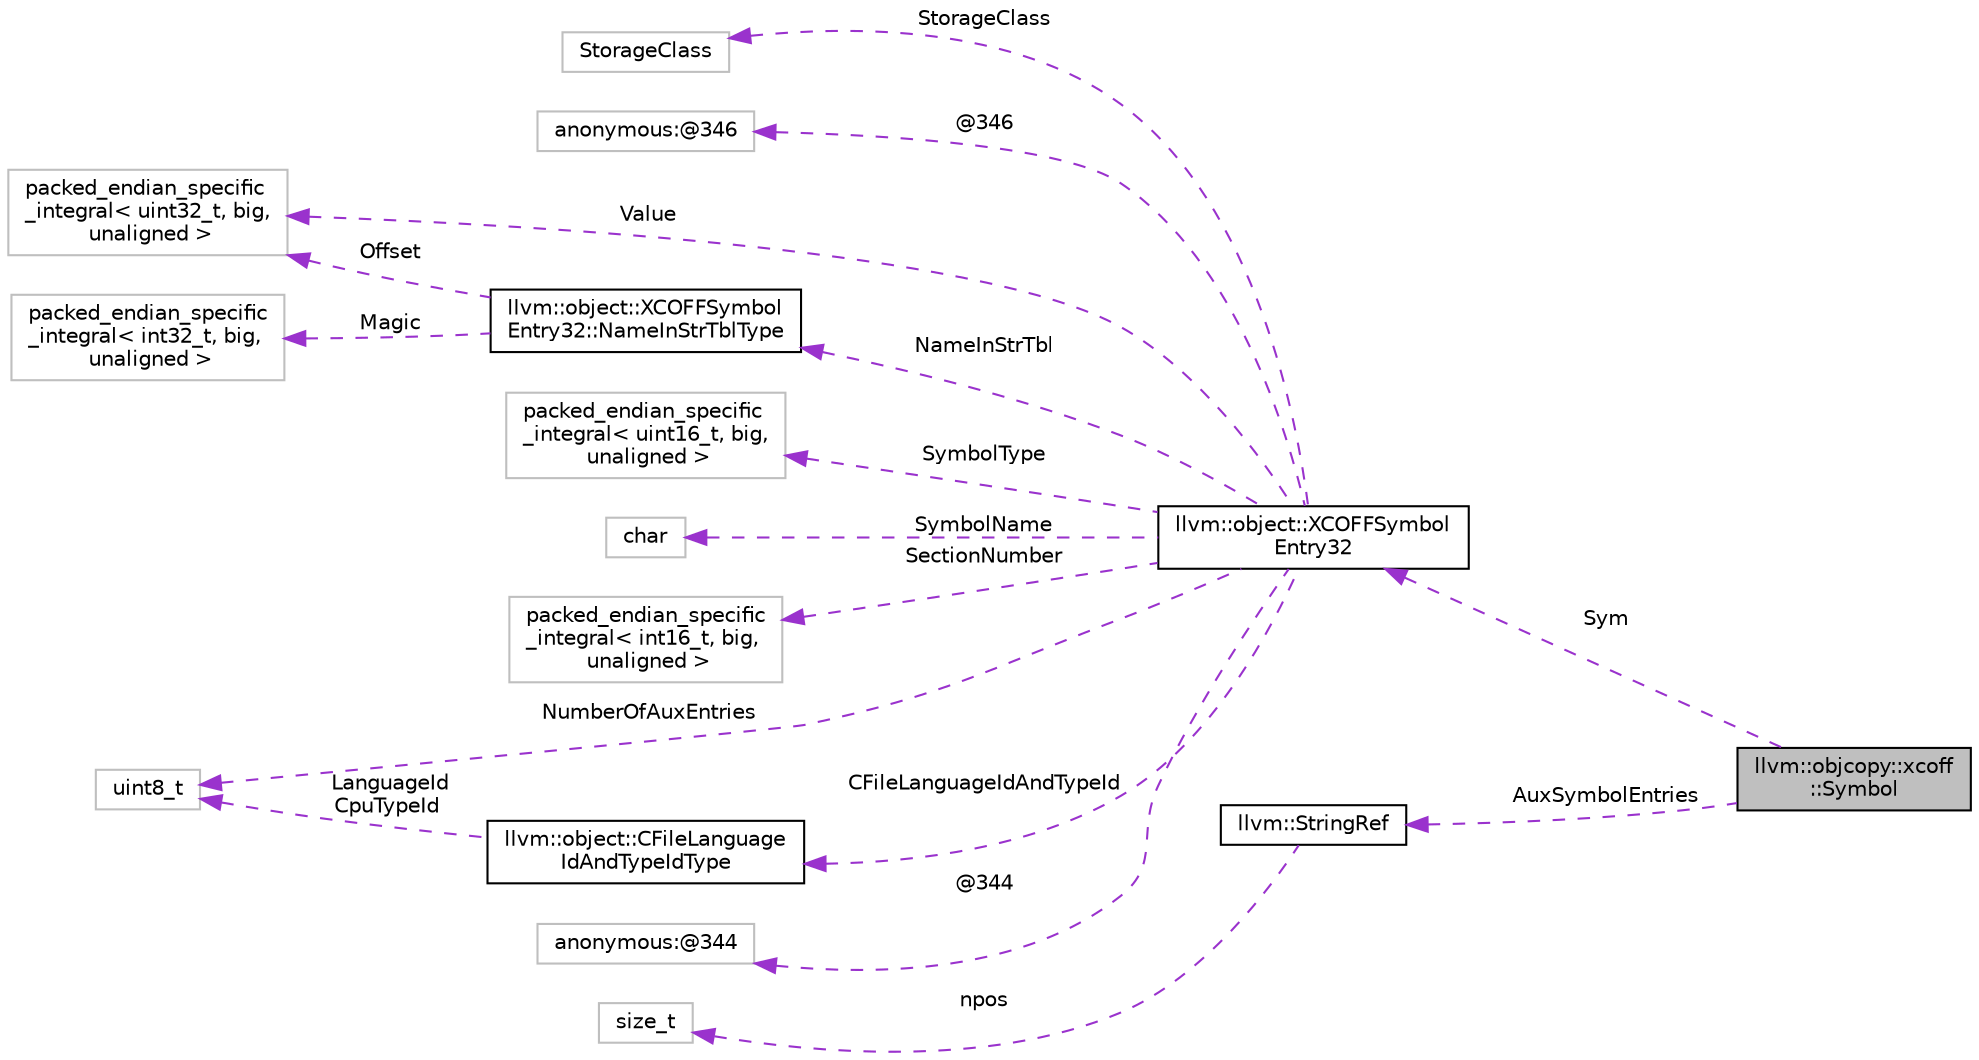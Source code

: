 digraph "llvm::objcopy::xcoff::Symbol"
{
 // LATEX_PDF_SIZE
  bgcolor="transparent";
  edge [fontname="Helvetica",fontsize="10",labelfontname="Helvetica",labelfontsize="10"];
  node [fontname="Helvetica",fontsize="10",shape=record];
  rankdir="LR";
  Node1 [label="llvm::objcopy::xcoff\l::Symbol",height=0.2,width=0.4,color="black", fillcolor="grey75", style="filled", fontcolor="black",tooltip=" "];
  Node2 -> Node1 [dir="back",color="darkorchid3",fontsize="10",style="dashed",label=" Sym" ,fontname="Helvetica"];
  Node2 [label="llvm::object::XCOFFSymbol\lEntry32",height=0.2,width=0.4,color="black",URL="$structllvm_1_1object_1_1XCOFFSymbolEntry32.html",tooltip=" "];
  Node3 -> Node2 [dir="back",color="darkorchid3",fontsize="10",style="dashed",label=" StorageClass" ,fontname="Helvetica"];
  Node3 [label="StorageClass",height=0.2,width=0.4,color="grey75",tooltip=" "];
  Node4 -> Node2 [dir="back",color="darkorchid3",fontsize="10",style="dashed",label=" @346" ,fontname="Helvetica"];
  Node4 [label="anonymous:@346",height=0.2,width=0.4,color="grey75",tooltip=" "];
  Node5 -> Node2 [dir="back",color="darkorchid3",fontsize="10",style="dashed",label=" NameInStrTbl" ,fontname="Helvetica"];
  Node5 [label="llvm::object::XCOFFSymbol\lEntry32::NameInStrTblType",height=0.2,width=0.4,color="black",URL="$structllvm_1_1object_1_1XCOFFSymbolEntry32_1_1NameInStrTblType.html",tooltip=" "];
  Node6 -> Node5 [dir="back",color="darkorchid3",fontsize="10",style="dashed",label=" Offset" ,fontname="Helvetica"];
  Node6 [label="packed_endian_specific\l_integral\< uint32_t, big,\l unaligned \>",height=0.2,width=0.4,color="grey75",tooltip=" "];
  Node7 -> Node5 [dir="back",color="darkorchid3",fontsize="10",style="dashed",label=" Magic" ,fontname="Helvetica"];
  Node7 [label="packed_endian_specific\l_integral\< int32_t, big,\l unaligned \>",height=0.2,width=0.4,color="grey75",tooltip=" "];
  Node8 -> Node2 [dir="back",color="darkorchid3",fontsize="10",style="dashed",label=" SymbolType" ,fontname="Helvetica"];
  Node8 [label="packed_endian_specific\l_integral\< uint16_t, big,\l unaligned \>",height=0.2,width=0.4,color="grey75",tooltip=" "];
  Node9 -> Node2 [dir="back",color="darkorchid3",fontsize="10",style="dashed",label=" SymbolName" ,fontname="Helvetica"];
  Node9 [label="char",height=0.2,width=0.4,color="grey75",tooltip=" "];
  Node10 -> Node2 [dir="back",color="darkorchid3",fontsize="10",style="dashed",label=" SectionNumber" ,fontname="Helvetica"];
  Node10 [label="packed_endian_specific\l_integral\< int16_t, big,\l unaligned \>",height=0.2,width=0.4,color="grey75",tooltip=" "];
  Node6 -> Node2 [dir="back",color="darkorchid3",fontsize="10",style="dashed",label=" Value" ,fontname="Helvetica"];
  Node11 -> Node2 [dir="back",color="darkorchid3",fontsize="10",style="dashed",label=" CFileLanguageIdAndTypeId" ,fontname="Helvetica"];
  Node11 [label="llvm::object::CFileLanguage\lIdAndTypeIdType",height=0.2,width=0.4,color="black",URL="$structllvm_1_1object_1_1CFileLanguageIdAndTypeIdType.html",tooltip=" "];
  Node12 -> Node11 [dir="back",color="darkorchid3",fontsize="10",style="dashed",label=" LanguageId\nCpuTypeId" ,fontname="Helvetica"];
  Node12 [label="uint8_t",height=0.2,width=0.4,color="grey75",tooltip=" "];
  Node12 -> Node2 [dir="back",color="darkorchid3",fontsize="10",style="dashed",label=" NumberOfAuxEntries" ,fontname="Helvetica"];
  Node13 -> Node2 [dir="back",color="darkorchid3",fontsize="10",style="dashed",label=" @344" ,fontname="Helvetica"];
  Node13 [label="anonymous:@344",height=0.2,width=0.4,color="grey75",tooltip=" "];
  Node14 -> Node1 [dir="back",color="darkorchid3",fontsize="10",style="dashed",label=" AuxSymbolEntries" ,fontname="Helvetica"];
  Node14 [label="llvm::StringRef",height=0.2,width=0.4,color="black",URL="$classllvm_1_1StringRef.html",tooltip="StringRef - Represent a constant reference to a string, i.e."];
  Node15 -> Node14 [dir="back",color="darkorchid3",fontsize="10",style="dashed",label=" npos" ,fontname="Helvetica"];
  Node15 [label="size_t",height=0.2,width=0.4,color="grey75",tooltip=" "];
}
